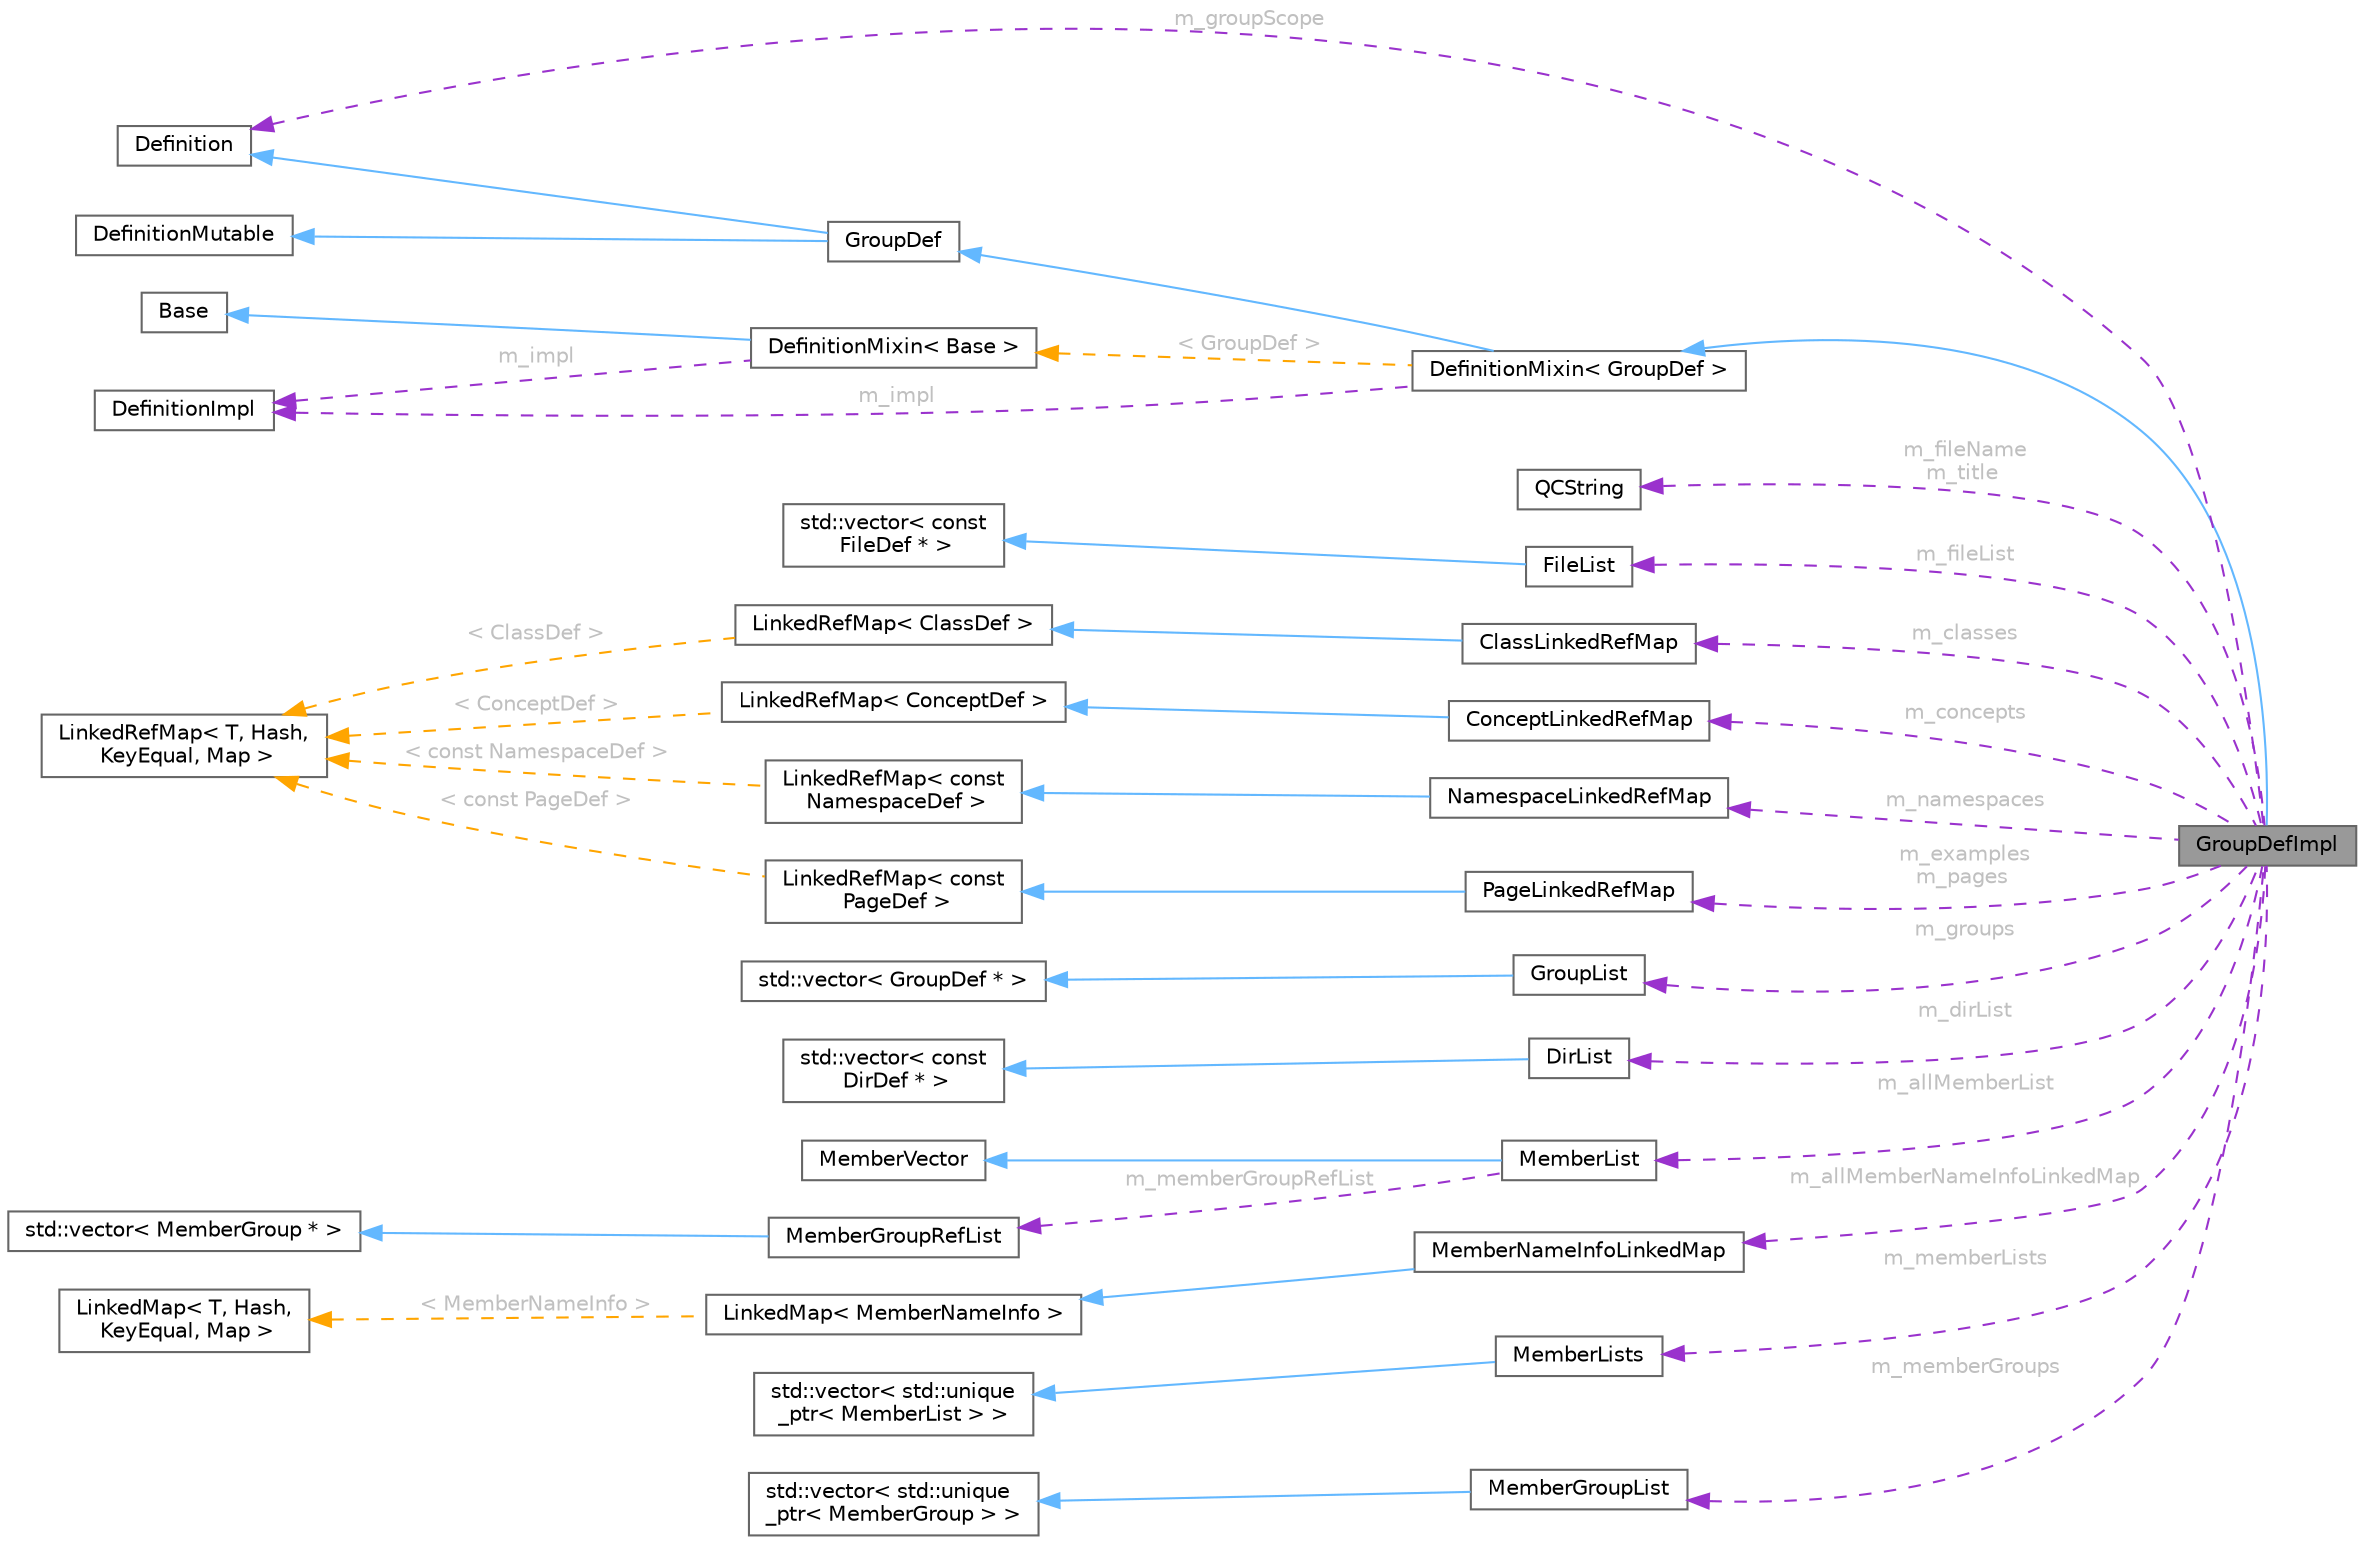 digraph "GroupDefImpl"
{
 // INTERACTIVE_SVG=YES
 // LATEX_PDF_SIZE
  bgcolor="transparent";
  edge [fontname=Helvetica,fontsize=10,labelfontname=Helvetica,labelfontsize=10];
  node [fontname=Helvetica,fontsize=10,shape=box,height=0.2,width=0.4];
  rankdir="LR";
  Node1 [id="Node000001",label="GroupDefImpl",height=0.2,width=0.4,color="gray40", fillcolor="grey60", style="filled", fontcolor="black"];
  Node2 -> Node1 [id="edge1_Node000001_Node000002",dir="back",color="steelblue1",style="solid"];
  Node2 [id="Node000002",label="DefinitionMixin\< GroupDef \>",height=0.2,width=0.4,color="gray40", fillcolor="white", style="filled",URL="$dd/d10/class_definition_mixin.html",tooltip=" "];
  Node3 -> Node2 [id="edge2_Node000002_Node000003",dir="back",color="steelblue1",style="solid"];
  Node3 [id="Node000003",label="GroupDef",height=0.2,width=0.4,color="gray40", fillcolor="white", style="filled",URL="$d8/d09/class_group_def.html",tooltip="A model of a group of symbols."];
  Node4 -> Node3 [id="edge3_Node000003_Node000004",dir="back",color="steelblue1",style="solid"];
  Node4 [id="Node000004",label="DefinitionMutable",height=0.2,width=0.4,color="gray40", fillcolor="white", style="filled",URL="$d0/d46/class_definition_mutable.html",tooltip=" "];
  Node5 -> Node3 [id="edge4_Node000003_Node000005",dir="back",color="steelblue1",style="solid"];
  Node5 [id="Node000005",label="Definition",height=0.2,width=0.4,color="gray40", fillcolor="white", style="filled",URL="$d5/dcc/class_definition.html",tooltip="The common base class of all entity definitions found in the sources."];
  Node6 -> Node2 [id="edge5_Node000002_Node000006",dir="back",color="darkorchid3",style="dashed",label=" m_impl",fontcolor="grey" ];
  Node6 [id="Node000006",label="DefinitionImpl",height=0.2,width=0.4,color="gray40", fillcolor="white", style="filled",URL="$d3/ddf/class_definition_impl.html",tooltip=" "];
  Node7 -> Node2 [id="edge6_Node000002_Node000007",dir="back",color="orange",style="dashed",label=" \< GroupDef \>",fontcolor="grey" ];
  Node7 [id="Node000007",label="DefinitionMixin\< Base \>",height=0.2,width=0.4,color="gray40", fillcolor="white", style="filled",URL="$dd/d10/class_definition_mixin.html",tooltip=" "];
  Node8 -> Node7 [id="edge7_Node000007_Node000008",dir="back",color="steelblue1",style="solid"];
  Node8 [id="Node000008",label="Base",height=0.2,width=0.4,color="gray40", fillcolor="white", style="filled"];
  Node6 -> Node7 [id="edge8_Node000007_Node000006",dir="back",color="darkorchid3",style="dashed",label=" m_impl",fontcolor="grey" ];
  Node9 -> Node1 [id="edge9_Node000001_Node000009",dir="back",color="darkorchid3",style="dashed",label=" m_fileName\nm_title",fontcolor="grey" ];
  Node9 [id="Node000009",label="QCString",height=0.2,width=0.4,color="gray40", fillcolor="white", style="filled",URL="$d9/d45/class_q_c_string.html",tooltip="This is an alternative implementation of QCString."];
  Node10 -> Node1 [id="edge10_Node000001_Node000010",dir="back",color="darkorchid3",style="dashed",label=" m_fileList",fontcolor="grey" ];
  Node10 [id="Node000010",label="FileList",height=0.2,width=0.4,color="gray40", fillcolor="white", style="filled",URL="$d0/d18/class_file_list.html",tooltip=" "];
  Node11 -> Node10 [id="edge11_Node000010_Node000011",dir="back",color="steelblue1",style="solid"];
  Node11 [id="Node000011",label="std::vector\< const\l FileDef * \>",height=0.2,width=0.4,color="gray40", fillcolor="white", style="filled"];
  Node12 -> Node1 [id="edge12_Node000001_Node000012",dir="back",color="darkorchid3",style="dashed",label=" m_classes",fontcolor="grey" ];
  Node12 [id="Node000012",label="ClassLinkedRefMap",height=0.2,width=0.4,color="gray40", fillcolor="white", style="filled",URL="$da/d08/class_class_linked_ref_map.html",tooltip=" "];
  Node13 -> Node12 [id="edge13_Node000012_Node000013",dir="back",color="steelblue1",style="solid"];
  Node13 [id="Node000013",label="LinkedRefMap\< ClassDef \>",height=0.2,width=0.4,color="gray40", fillcolor="white", style="filled",URL="$d2/db7/class_linked_ref_map.html",tooltip=" "];
  Node14 -> Node13 [id="edge14_Node000013_Node000014",dir="back",color="orange",style="dashed",label=" \< ClassDef \>",fontcolor="grey" ];
  Node14 [id="Node000014",label="LinkedRefMap\< T, Hash,\l KeyEqual, Map \>",height=0.2,width=0.4,color="gray40", fillcolor="white", style="filled",URL="$d2/db7/class_linked_ref_map.html",tooltip="Container class representing a vector of objects with keys."];
  Node15 -> Node1 [id="edge15_Node000001_Node000015",dir="back",color="darkorchid3",style="dashed",label=" m_concepts",fontcolor="grey" ];
  Node15 [id="Node000015",label="ConceptLinkedRefMap",height=0.2,width=0.4,color="gray40", fillcolor="white", style="filled",URL="$d4/daa/class_concept_linked_ref_map.html",tooltip=" "];
  Node16 -> Node15 [id="edge16_Node000015_Node000016",dir="back",color="steelblue1",style="solid"];
  Node16 [id="Node000016",label="LinkedRefMap\< ConceptDef \>",height=0.2,width=0.4,color="gray40", fillcolor="white", style="filled",URL="$d2/db7/class_linked_ref_map.html",tooltip=" "];
  Node14 -> Node16 [id="edge17_Node000016_Node000014",dir="back",color="orange",style="dashed",label=" \< ConceptDef \>",fontcolor="grey" ];
  Node17 -> Node1 [id="edge18_Node000001_Node000017",dir="back",color="darkorchid3",style="dashed",label=" m_namespaces",fontcolor="grey" ];
  Node17 [id="Node000017",label="NamespaceLinkedRefMap",height=0.2,width=0.4,color="gray40", fillcolor="white", style="filled",URL="$da/df0/class_namespace_linked_ref_map.html",tooltip=" "];
  Node18 -> Node17 [id="edge19_Node000017_Node000018",dir="back",color="steelblue1",style="solid"];
  Node18 [id="Node000018",label="LinkedRefMap\< const\l NamespaceDef \>",height=0.2,width=0.4,color="gray40", fillcolor="white", style="filled",URL="$d2/db7/class_linked_ref_map.html",tooltip=" "];
  Node14 -> Node18 [id="edge20_Node000018_Node000014",dir="back",color="orange",style="dashed",label=" \< const NamespaceDef \>",fontcolor="grey" ];
  Node19 -> Node1 [id="edge21_Node000001_Node000019",dir="back",color="darkorchid3",style="dashed",label=" m_groups",fontcolor="grey" ];
  Node19 [id="Node000019",label="GroupList",height=0.2,width=0.4,color="gray40", fillcolor="white", style="filled",URL="$d3/d3b/class_group_list.html",tooltip=" "];
  Node20 -> Node19 [id="edge22_Node000019_Node000020",dir="back",color="steelblue1",style="solid"];
  Node20 [id="Node000020",label="std::vector\< GroupDef * \>",height=0.2,width=0.4,color="gray40", fillcolor="white", style="filled"];
  Node21 -> Node1 [id="edge23_Node000001_Node000021",dir="back",color="darkorchid3",style="dashed",label=" m_examples\nm_pages",fontcolor="grey" ];
  Node21 [id="Node000021",label="PageLinkedRefMap",height=0.2,width=0.4,color="gray40", fillcolor="white", style="filled",URL="$d9/de6/class_page_linked_ref_map.html",tooltip=" "];
  Node22 -> Node21 [id="edge24_Node000021_Node000022",dir="back",color="steelblue1",style="solid"];
  Node22 [id="Node000022",label="LinkedRefMap\< const\l PageDef \>",height=0.2,width=0.4,color="gray40", fillcolor="white", style="filled",URL="$d2/db7/class_linked_ref_map.html",tooltip=" "];
  Node14 -> Node22 [id="edge25_Node000022_Node000014",dir="back",color="orange",style="dashed",label=" \< const PageDef \>",fontcolor="grey" ];
  Node23 -> Node1 [id="edge26_Node000001_Node000023",dir="back",color="darkorchid3",style="dashed",label=" m_dirList",fontcolor="grey" ];
  Node23 [id="Node000023",label="DirList",height=0.2,width=0.4,color="gray40", fillcolor="white", style="filled",URL="$dc/d2a/class_dir_list.html",tooltip="A list of directories."];
  Node24 -> Node23 [id="edge27_Node000023_Node000024",dir="back",color="steelblue1",style="solid"];
  Node24 [id="Node000024",label="std::vector\< const\l DirDef * \>",height=0.2,width=0.4,color="gray40", fillcolor="white", style="filled"];
  Node25 -> Node1 [id="edge28_Node000001_Node000025",dir="back",color="darkorchid3",style="dashed",label=" m_allMemberList",fontcolor="grey" ];
  Node25 [id="Node000025",label="MemberList",height=0.2,width=0.4,color="gray40", fillcolor="white", style="filled",URL="$dd/d13/class_member_list.html",tooltip="A list of MemberDef objects as shown in documentation sections."];
  Node26 -> Node25 [id="edge29_Node000025_Node000026",dir="back",color="steelblue1",style="solid"];
  Node26 [id="Node000026",label="MemberVector",height=0.2,width=0.4,color="gray40", fillcolor="white", style="filled",URL="$d1/d7d/class_member_vector.html",tooltip="A vector of MemberDef object."];
  Node27 -> Node25 [id="edge30_Node000025_Node000027",dir="back",color="darkorchid3",style="dashed",label=" m_memberGroupRefList",fontcolor="grey" ];
  Node27 [id="Node000027",label="MemberGroupRefList",height=0.2,width=0.4,color="gray40", fillcolor="white", style="filled",URL="$d4/d15/class_member_group_ref_list.html",tooltip=" "];
  Node28 -> Node27 [id="edge31_Node000027_Node000028",dir="back",color="steelblue1",style="solid"];
  Node28 [id="Node000028",label="std::vector\< MemberGroup * \>",height=0.2,width=0.4,color="gray40", fillcolor="white", style="filled"];
  Node29 -> Node1 [id="edge32_Node000001_Node000029",dir="back",color="darkorchid3",style="dashed",label=" m_allMemberNameInfoLinkedMap",fontcolor="grey" ];
  Node29 [id="Node000029",label="MemberNameInfoLinkedMap",height=0.2,width=0.4,color="gray40", fillcolor="white", style="filled",URL="$de/d04/class_member_name_info_linked_map.html",tooltip=" "];
  Node30 -> Node29 [id="edge33_Node000029_Node000030",dir="back",color="steelblue1",style="solid"];
  Node30 [id="Node000030",label="LinkedMap\< MemberNameInfo \>",height=0.2,width=0.4,color="gray40", fillcolor="white", style="filled",URL="$d0/d2c/class_linked_map.html",tooltip=" "];
  Node31 -> Node30 [id="edge34_Node000030_Node000031",dir="back",color="orange",style="dashed",label=" \< MemberNameInfo \>",fontcolor="grey" ];
  Node31 [id="Node000031",label="LinkedMap\< T, Hash,\l KeyEqual, Map \>",height=0.2,width=0.4,color="gray40", fillcolor="white", style="filled",URL="$d0/d2c/class_linked_map.html",tooltip="Container class representing a vector of objects with keys."];
  Node5 -> Node1 [id="edge35_Node000001_Node000005",dir="back",color="darkorchid3",style="dashed",label=" m_groupScope",fontcolor="grey" ];
  Node32 -> Node1 [id="edge36_Node000001_Node000032",dir="back",color="darkorchid3",style="dashed",label=" m_memberLists",fontcolor="grey" ];
  Node32 [id="Node000032",label="MemberLists",height=0.2,width=0.4,color="gray40", fillcolor="white", style="filled",URL="$dd/d5a/class_member_lists.html",tooltip=" "];
  Node33 -> Node32 [id="edge37_Node000032_Node000033",dir="back",color="steelblue1",style="solid"];
  Node33 [id="Node000033",label="std::vector\< std::unique\l_ptr\< MemberList \> \>",height=0.2,width=0.4,color="gray40", fillcolor="white", style="filled"];
  Node34 -> Node1 [id="edge38_Node000001_Node000034",dir="back",color="darkorchid3",style="dashed",label=" m_memberGroups",fontcolor="grey" ];
  Node34 [id="Node000034",label="MemberGroupList",height=0.2,width=0.4,color="gray40", fillcolor="white", style="filled",URL="$df/d11/class_member_group_list.html",tooltip=" "];
  Node35 -> Node34 [id="edge39_Node000034_Node000035",dir="back",color="steelblue1",style="solid"];
  Node35 [id="Node000035",label="std::vector\< std::unique\l_ptr\< MemberGroup \> \>",height=0.2,width=0.4,color="gray40", fillcolor="white", style="filled"];
}
